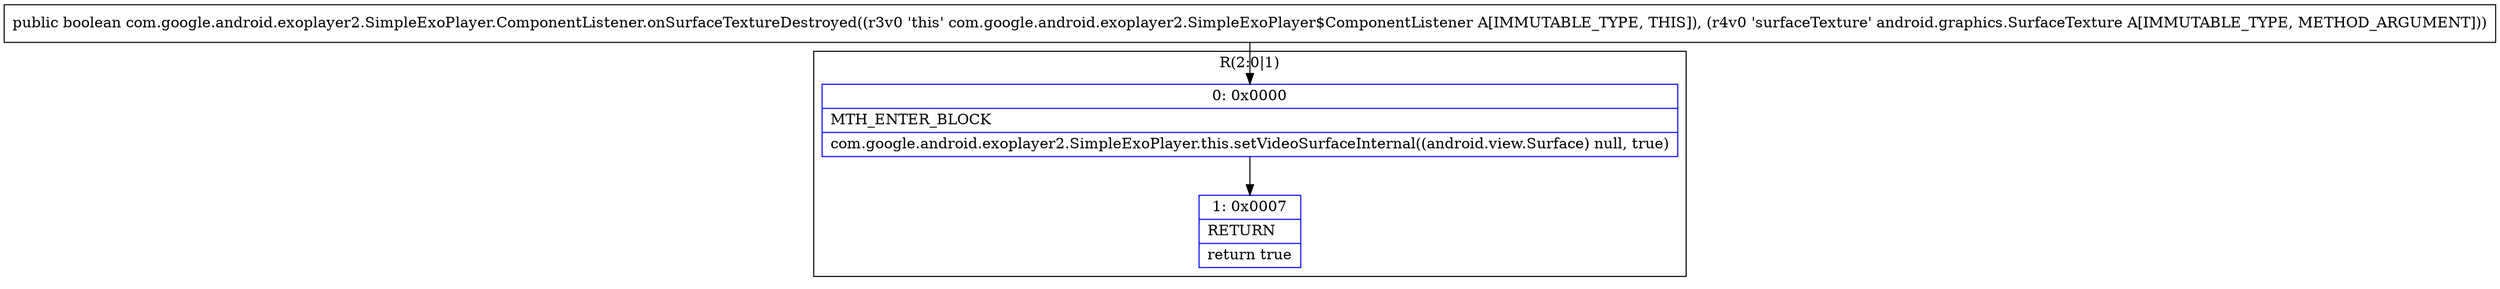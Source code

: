 digraph "CFG forcom.google.android.exoplayer2.SimpleExoPlayer.ComponentListener.onSurfaceTextureDestroyed(Landroid\/graphics\/SurfaceTexture;)Z" {
subgraph cluster_Region_1811914266 {
label = "R(2:0|1)";
node [shape=record,color=blue];
Node_0 [shape=record,label="{0\:\ 0x0000|MTH_ENTER_BLOCK\l|com.google.android.exoplayer2.SimpleExoPlayer.this.setVideoSurfaceInternal((android.view.Surface) null, true)\l}"];
Node_1 [shape=record,label="{1\:\ 0x0007|RETURN\l|return true\l}"];
}
MethodNode[shape=record,label="{public boolean com.google.android.exoplayer2.SimpleExoPlayer.ComponentListener.onSurfaceTextureDestroyed((r3v0 'this' com.google.android.exoplayer2.SimpleExoPlayer$ComponentListener A[IMMUTABLE_TYPE, THIS]), (r4v0 'surfaceTexture' android.graphics.SurfaceTexture A[IMMUTABLE_TYPE, METHOD_ARGUMENT])) }"];
MethodNode -> Node_0;
Node_0 -> Node_1;
}

